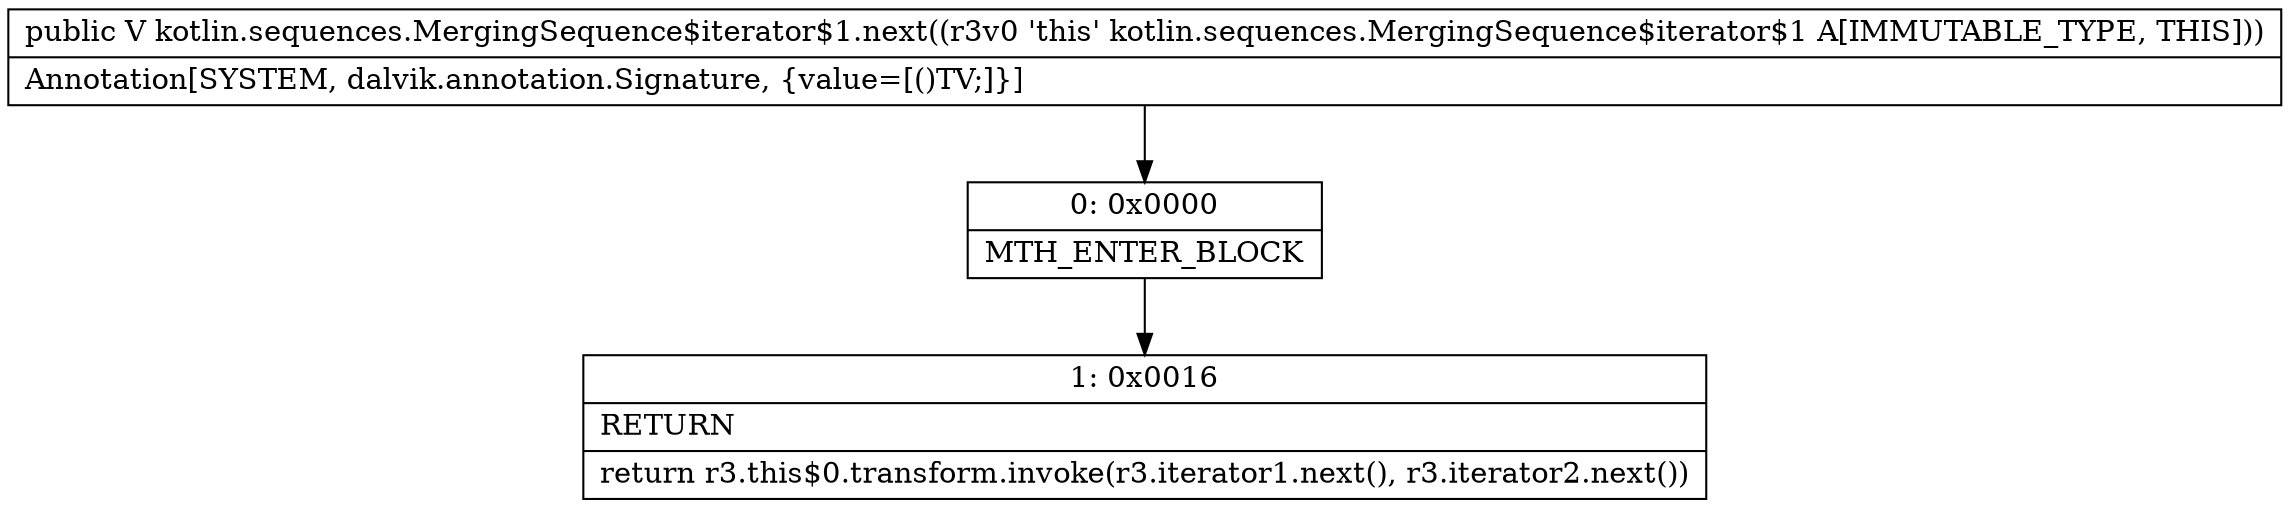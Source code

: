 digraph "CFG forkotlin.sequences.MergingSequence$iterator$1.next()Ljava\/lang\/Object;" {
Node_0 [shape=record,label="{0\:\ 0x0000|MTH_ENTER_BLOCK\l}"];
Node_1 [shape=record,label="{1\:\ 0x0016|RETURN\l|return r3.this$0.transform.invoke(r3.iterator1.next(), r3.iterator2.next())\l}"];
MethodNode[shape=record,label="{public V kotlin.sequences.MergingSequence$iterator$1.next((r3v0 'this' kotlin.sequences.MergingSequence$iterator$1 A[IMMUTABLE_TYPE, THIS]))  | Annotation[SYSTEM, dalvik.annotation.Signature, \{value=[()TV;]\}]\l}"];
MethodNode -> Node_0;
Node_0 -> Node_1;
}

